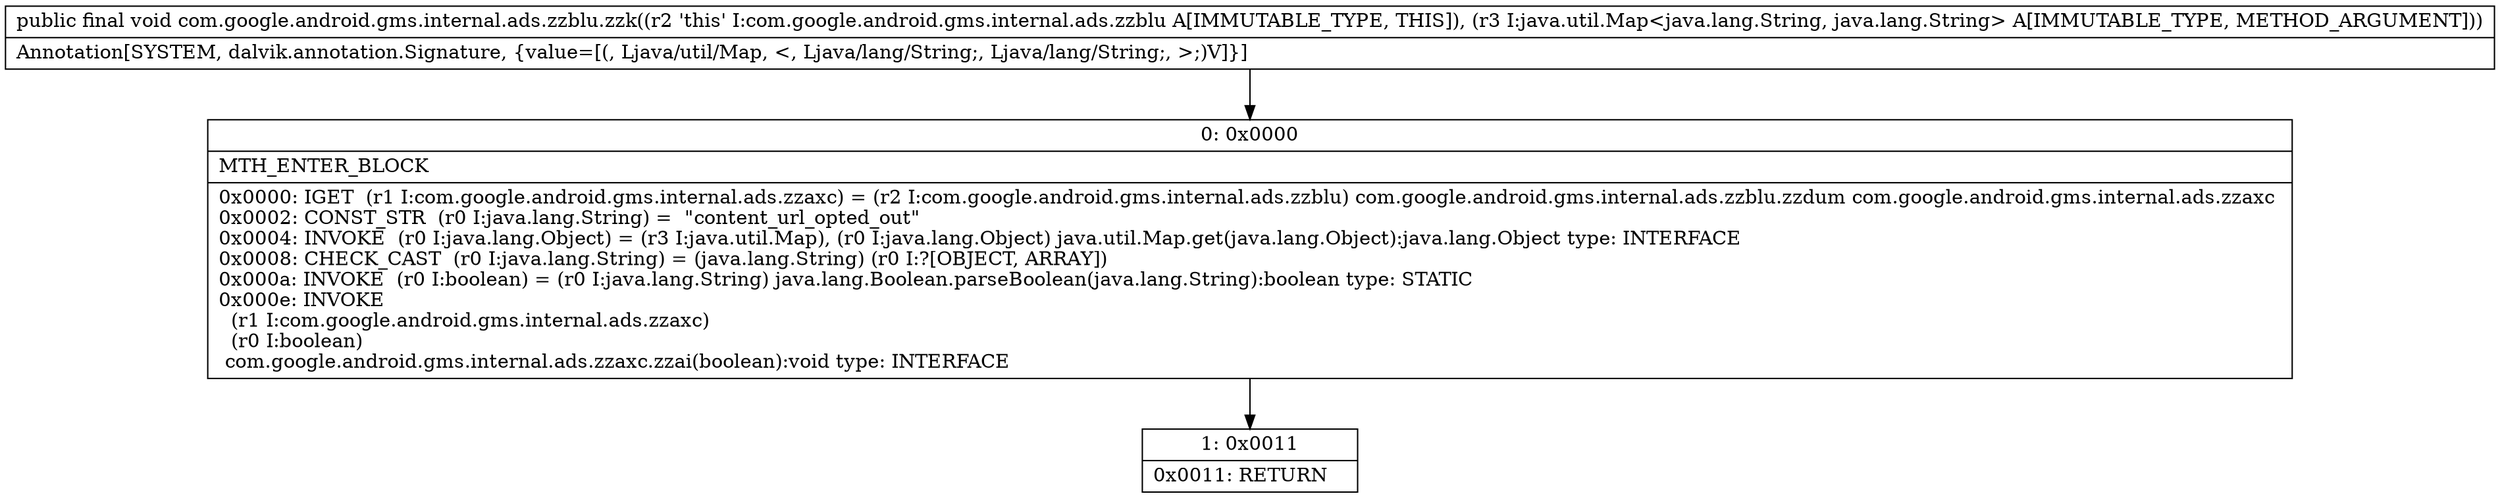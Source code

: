 digraph "CFG forcom.google.android.gms.internal.ads.zzblu.zzk(Ljava\/util\/Map;)V" {
Node_0 [shape=record,label="{0\:\ 0x0000|MTH_ENTER_BLOCK\l|0x0000: IGET  (r1 I:com.google.android.gms.internal.ads.zzaxc) = (r2 I:com.google.android.gms.internal.ads.zzblu) com.google.android.gms.internal.ads.zzblu.zzdum com.google.android.gms.internal.ads.zzaxc \l0x0002: CONST_STR  (r0 I:java.lang.String) =  \"content_url_opted_out\" \l0x0004: INVOKE  (r0 I:java.lang.Object) = (r3 I:java.util.Map), (r0 I:java.lang.Object) java.util.Map.get(java.lang.Object):java.lang.Object type: INTERFACE \l0x0008: CHECK_CAST  (r0 I:java.lang.String) = (java.lang.String) (r0 I:?[OBJECT, ARRAY]) \l0x000a: INVOKE  (r0 I:boolean) = (r0 I:java.lang.String) java.lang.Boolean.parseBoolean(java.lang.String):boolean type: STATIC \l0x000e: INVOKE  \l  (r1 I:com.google.android.gms.internal.ads.zzaxc)\l  (r0 I:boolean)\l com.google.android.gms.internal.ads.zzaxc.zzai(boolean):void type: INTERFACE \l}"];
Node_1 [shape=record,label="{1\:\ 0x0011|0x0011: RETURN   \l}"];
MethodNode[shape=record,label="{public final void com.google.android.gms.internal.ads.zzblu.zzk((r2 'this' I:com.google.android.gms.internal.ads.zzblu A[IMMUTABLE_TYPE, THIS]), (r3 I:java.util.Map\<java.lang.String, java.lang.String\> A[IMMUTABLE_TYPE, METHOD_ARGUMENT]))  | Annotation[SYSTEM, dalvik.annotation.Signature, \{value=[(, Ljava\/util\/Map, \<, Ljava\/lang\/String;, Ljava\/lang\/String;, \>;)V]\}]\l}"];
MethodNode -> Node_0;
Node_0 -> Node_1;
}

